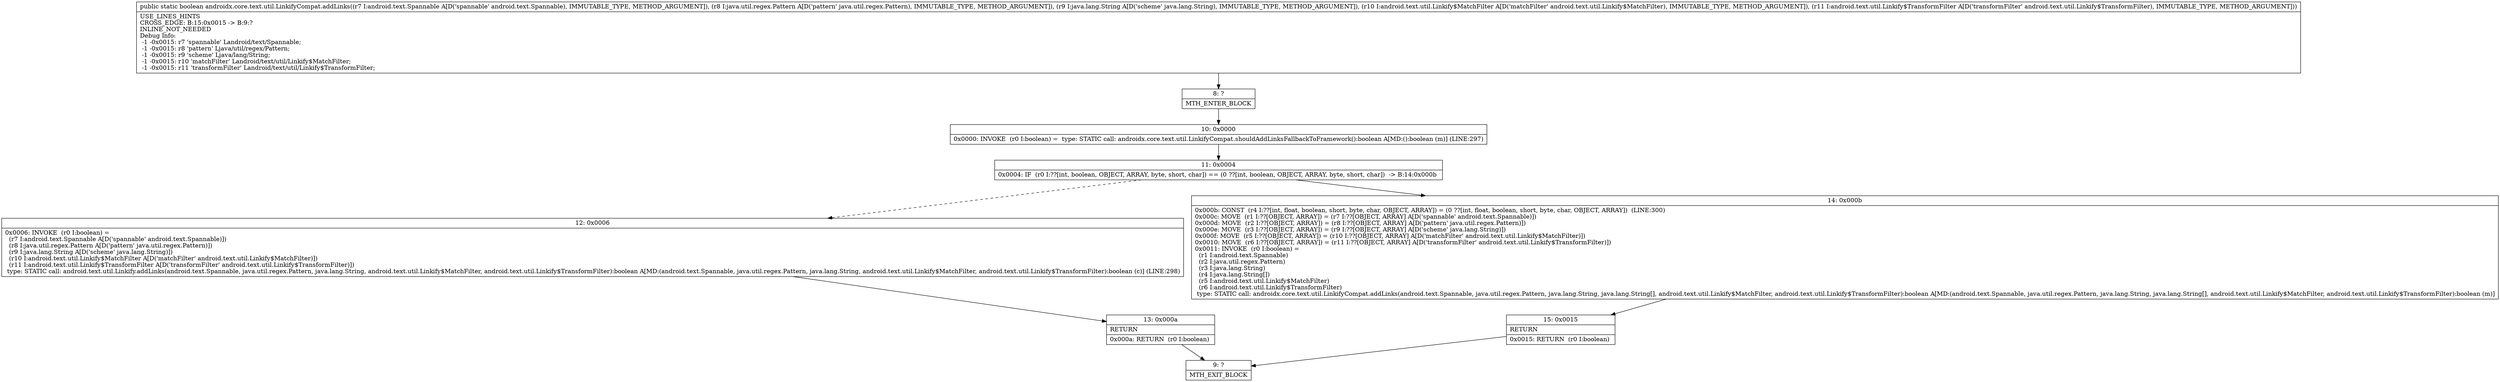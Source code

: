 digraph "CFG forandroidx.core.text.util.LinkifyCompat.addLinks(Landroid\/text\/Spannable;Ljava\/util\/regex\/Pattern;Ljava\/lang\/String;Landroid\/text\/util\/Linkify$MatchFilter;Landroid\/text\/util\/Linkify$TransformFilter;)Z" {
Node_8 [shape=record,label="{8\:\ ?|MTH_ENTER_BLOCK\l}"];
Node_10 [shape=record,label="{10\:\ 0x0000|0x0000: INVOKE  (r0 I:boolean) =  type: STATIC call: androidx.core.text.util.LinkifyCompat.shouldAddLinksFallbackToFramework():boolean A[MD:():boolean (m)] (LINE:297)\l}"];
Node_11 [shape=record,label="{11\:\ 0x0004|0x0004: IF  (r0 I:??[int, boolean, OBJECT, ARRAY, byte, short, char]) == (0 ??[int, boolean, OBJECT, ARRAY, byte, short, char])  \-\> B:14:0x000b \l}"];
Node_12 [shape=record,label="{12\:\ 0x0006|0x0006: INVOKE  (r0 I:boolean) = \l  (r7 I:android.text.Spannable A[D('spannable' android.text.Spannable)])\l  (r8 I:java.util.regex.Pattern A[D('pattern' java.util.regex.Pattern)])\l  (r9 I:java.lang.String A[D('scheme' java.lang.String)])\l  (r10 I:android.text.util.Linkify$MatchFilter A[D('matchFilter' android.text.util.Linkify$MatchFilter)])\l  (r11 I:android.text.util.Linkify$TransformFilter A[D('transformFilter' android.text.util.Linkify$TransformFilter)])\l type: STATIC call: android.text.util.Linkify.addLinks(android.text.Spannable, java.util.regex.Pattern, java.lang.String, android.text.util.Linkify$MatchFilter, android.text.util.Linkify$TransformFilter):boolean A[MD:(android.text.Spannable, java.util.regex.Pattern, java.lang.String, android.text.util.Linkify$MatchFilter, android.text.util.Linkify$TransformFilter):boolean (c)] (LINE:298)\l}"];
Node_13 [shape=record,label="{13\:\ 0x000a|RETURN\l|0x000a: RETURN  (r0 I:boolean) \l}"];
Node_9 [shape=record,label="{9\:\ ?|MTH_EXIT_BLOCK\l}"];
Node_14 [shape=record,label="{14\:\ 0x000b|0x000b: CONST  (r4 I:??[int, float, boolean, short, byte, char, OBJECT, ARRAY]) = (0 ??[int, float, boolean, short, byte, char, OBJECT, ARRAY])  (LINE:300)\l0x000c: MOVE  (r1 I:??[OBJECT, ARRAY]) = (r7 I:??[OBJECT, ARRAY] A[D('spannable' android.text.Spannable)]) \l0x000d: MOVE  (r2 I:??[OBJECT, ARRAY]) = (r8 I:??[OBJECT, ARRAY] A[D('pattern' java.util.regex.Pattern)]) \l0x000e: MOVE  (r3 I:??[OBJECT, ARRAY]) = (r9 I:??[OBJECT, ARRAY] A[D('scheme' java.lang.String)]) \l0x000f: MOVE  (r5 I:??[OBJECT, ARRAY]) = (r10 I:??[OBJECT, ARRAY] A[D('matchFilter' android.text.util.Linkify$MatchFilter)]) \l0x0010: MOVE  (r6 I:??[OBJECT, ARRAY]) = (r11 I:??[OBJECT, ARRAY] A[D('transformFilter' android.text.util.Linkify$TransformFilter)]) \l0x0011: INVOKE  (r0 I:boolean) = \l  (r1 I:android.text.Spannable)\l  (r2 I:java.util.regex.Pattern)\l  (r3 I:java.lang.String)\l  (r4 I:java.lang.String[])\l  (r5 I:android.text.util.Linkify$MatchFilter)\l  (r6 I:android.text.util.Linkify$TransformFilter)\l type: STATIC call: androidx.core.text.util.LinkifyCompat.addLinks(android.text.Spannable, java.util.regex.Pattern, java.lang.String, java.lang.String[], android.text.util.Linkify$MatchFilter, android.text.util.Linkify$TransformFilter):boolean A[MD:(android.text.Spannable, java.util.regex.Pattern, java.lang.String, java.lang.String[], android.text.util.Linkify$MatchFilter, android.text.util.Linkify$TransformFilter):boolean (m)]\l}"];
Node_15 [shape=record,label="{15\:\ 0x0015|RETURN\l|0x0015: RETURN  (r0 I:boolean) \l}"];
MethodNode[shape=record,label="{public static boolean androidx.core.text.util.LinkifyCompat.addLinks((r7 I:android.text.Spannable A[D('spannable' android.text.Spannable), IMMUTABLE_TYPE, METHOD_ARGUMENT]), (r8 I:java.util.regex.Pattern A[D('pattern' java.util.regex.Pattern), IMMUTABLE_TYPE, METHOD_ARGUMENT]), (r9 I:java.lang.String A[D('scheme' java.lang.String), IMMUTABLE_TYPE, METHOD_ARGUMENT]), (r10 I:android.text.util.Linkify$MatchFilter A[D('matchFilter' android.text.util.Linkify$MatchFilter), IMMUTABLE_TYPE, METHOD_ARGUMENT]), (r11 I:android.text.util.Linkify$TransformFilter A[D('transformFilter' android.text.util.Linkify$TransformFilter), IMMUTABLE_TYPE, METHOD_ARGUMENT]))  | USE_LINES_HINTS\lCROSS_EDGE: B:15:0x0015 \-\> B:9:?\lINLINE_NOT_NEEDED\lDebug Info:\l  \-1 \-0x0015: r7 'spannable' Landroid\/text\/Spannable;\l  \-1 \-0x0015: r8 'pattern' Ljava\/util\/regex\/Pattern;\l  \-1 \-0x0015: r9 'scheme' Ljava\/lang\/String;\l  \-1 \-0x0015: r10 'matchFilter' Landroid\/text\/util\/Linkify$MatchFilter;\l  \-1 \-0x0015: r11 'transformFilter' Landroid\/text\/util\/Linkify$TransformFilter;\l}"];
MethodNode -> Node_8;Node_8 -> Node_10;
Node_10 -> Node_11;
Node_11 -> Node_12[style=dashed];
Node_11 -> Node_14;
Node_12 -> Node_13;
Node_13 -> Node_9;
Node_14 -> Node_15;
Node_15 -> Node_9;
}

